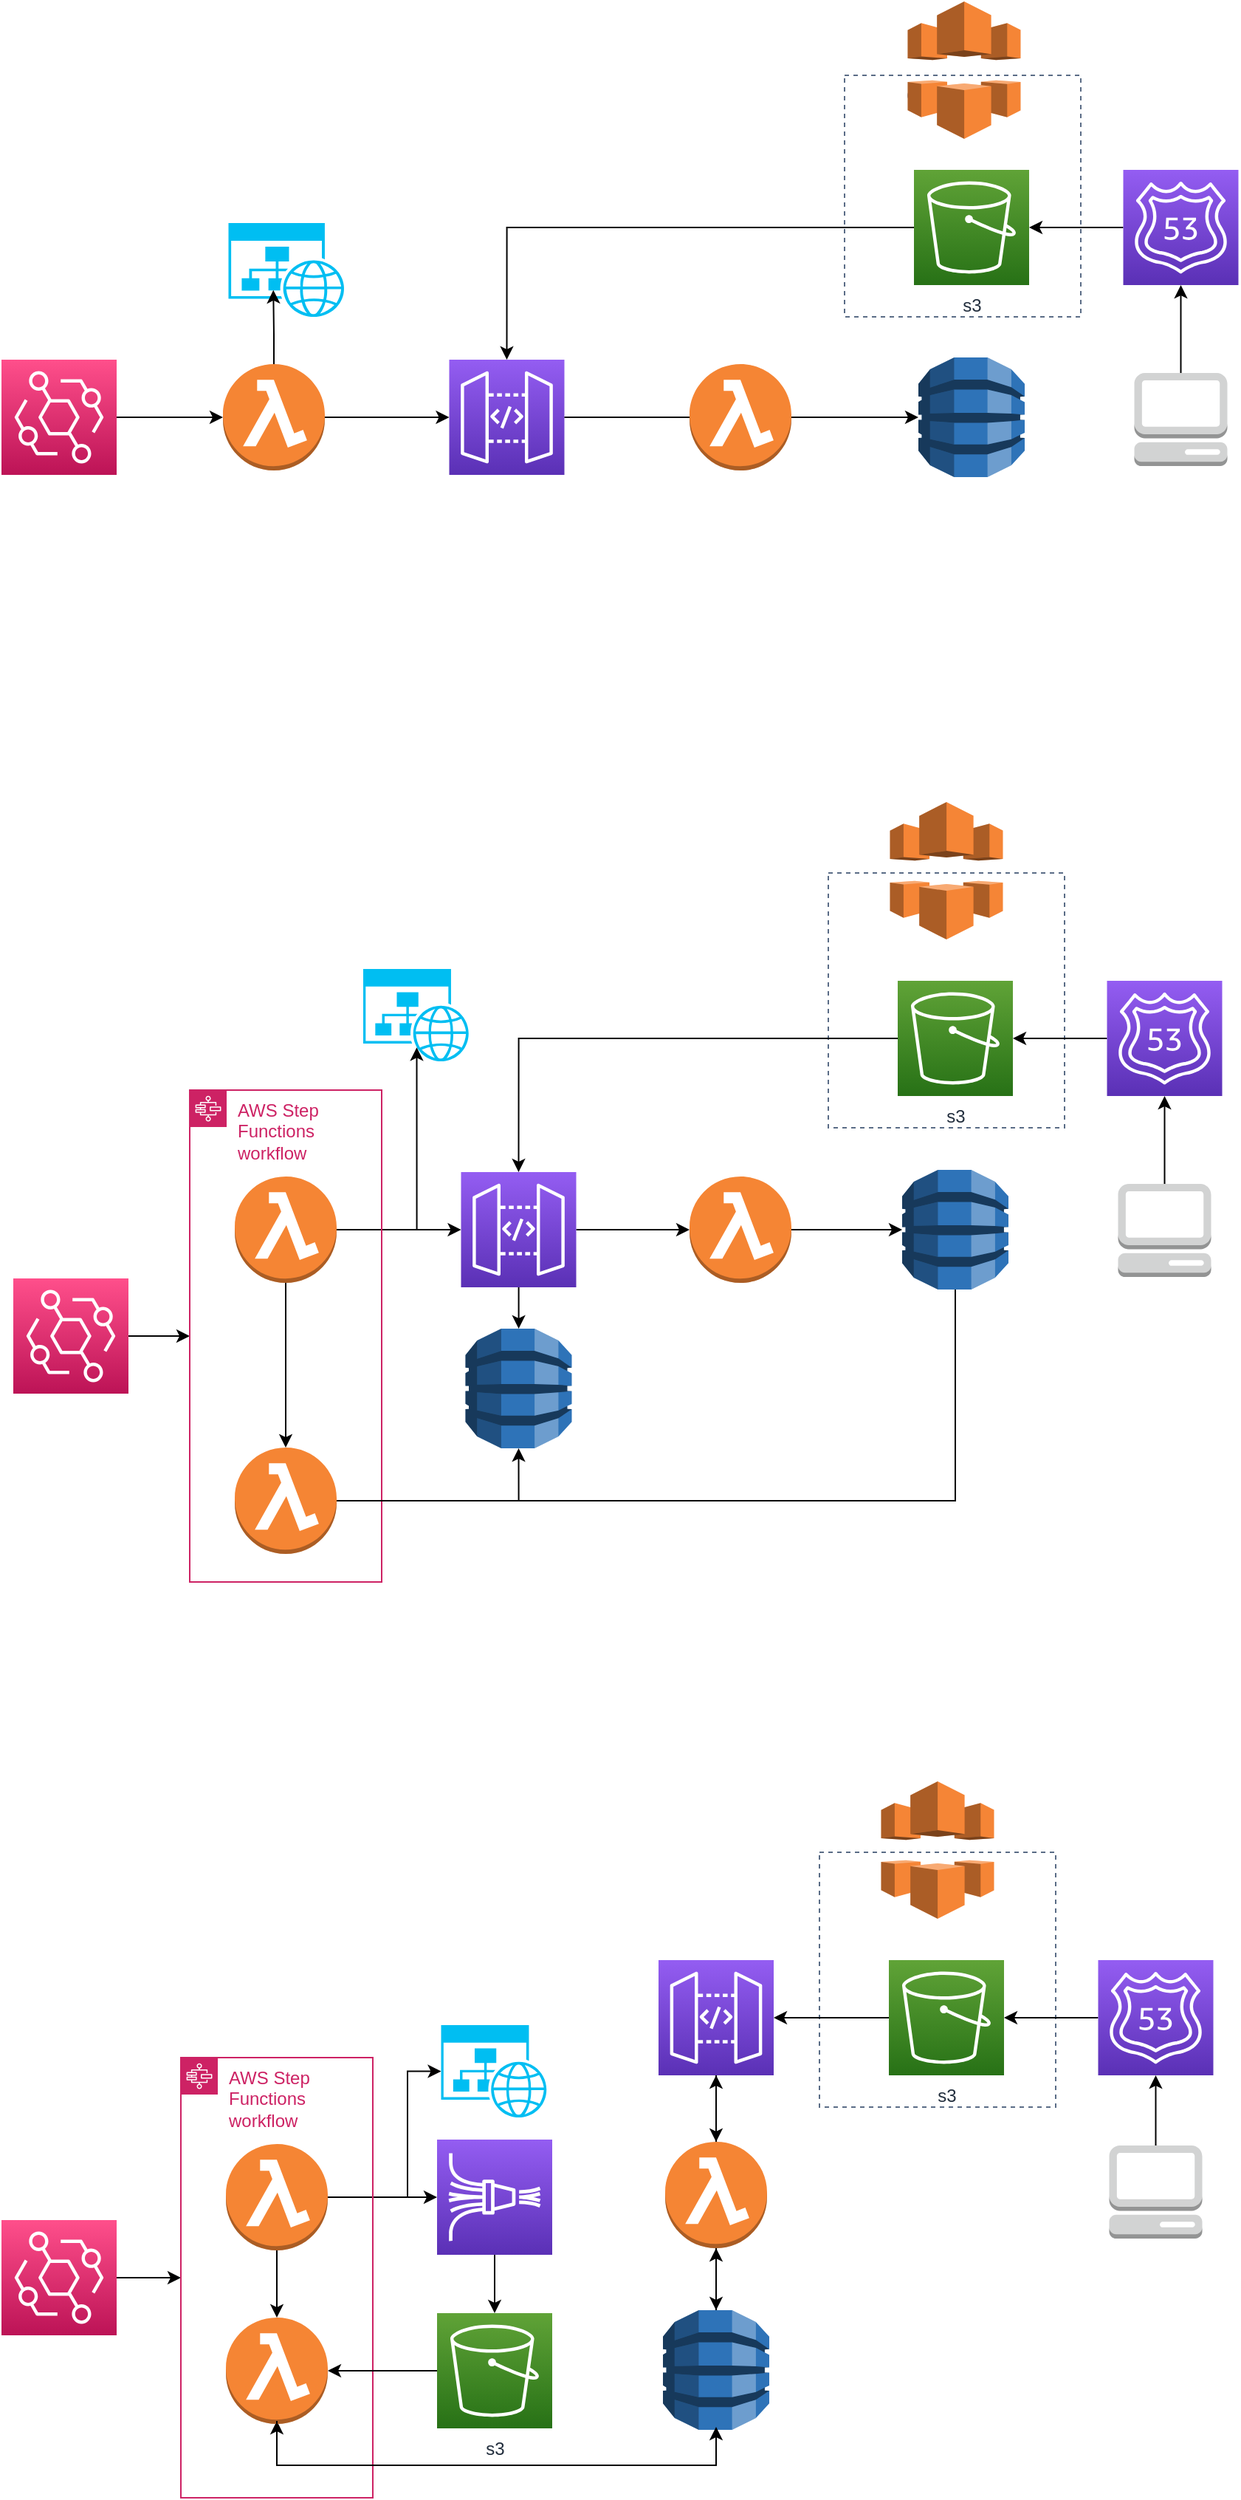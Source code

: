 <mxfile version="17.2.5" type="device"><diagram id="ZinWMsO7FBIjLri0TKju" name="Page-1"><mxGraphModel dx="1038" dy="539" grid="1" gridSize="10" guides="1" tooltips="1" connect="1" arrows="1" fold="1" page="1" pageScale="1" pageWidth="850" pageHeight="1100" math="0" shadow="0"><root><mxCell id="0"/><mxCell id="1" parent="0"/><mxCell id="NkeAy3szQX2z-7USvMgc-75" value="Generic group" style="fillColor=none;strokeColor=#5A6C86;dashed=1;verticalAlign=top;fontStyle=0;fontColor=#5A6C86;" parent="1" vertex="1"><mxGeometry x="565" y="670" width="160" height="172.5" as="geometry"/></mxCell><mxCell id="NkeAy3szQX2z-7USvMgc-37" value="Generic group" style="fillColor=none;strokeColor=#5A6C86;dashed=1;verticalAlign=top;fontStyle=0;fontColor=#5A6C86;" parent="1" vertex="1"><mxGeometry x="576" y="130" width="160" height="163.5" as="geometry"/></mxCell><mxCell id="NkeAy3szQX2z-7USvMgc-3" value="" style="outlineConnect=0;dashed=0;verticalLabelPosition=bottom;verticalAlign=top;align=center;html=1;shape=mxgraph.aws3.dynamo_db;fillColor=#2E73B8;gradientColor=none;" parent="1" vertex="1"><mxGeometry x="626" y="321" width="72" height="81" as="geometry"/></mxCell><mxCell id="NkeAy3szQX2z-7USvMgc-26" value="" style="edgeStyle=orthogonalEdgeStyle;rounded=0;orthogonalLoop=1;jettySize=auto;html=1;" parent="1" source="NkeAy3szQX2z-7USvMgc-7" target="NkeAy3szQX2z-7USvMgc-17" edge="1"><mxGeometry relative="1" as="geometry"/></mxCell><mxCell id="NkeAy3szQX2z-7USvMgc-7" value="" style="outlineConnect=0;dashed=0;verticalLabelPosition=bottom;verticalAlign=top;align=center;html=1;shape=mxgraph.aws3.management_console;fillColor=#D2D3D3;gradientColor=none;" parent="1" vertex="1"><mxGeometry x="772.25" y="331.5" width="63" height="63" as="geometry"/></mxCell><mxCell id="NkeAy3szQX2z-7USvMgc-13" value="" style="outlineConnect=0;dashed=0;verticalLabelPosition=bottom;verticalAlign=top;align=center;html=1;shape=mxgraph.aws3.cloudfront;fillColor=#F58536;gradientColor=none;" parent="1" vertex="1"><mxGeometry x="618.75" y="80" width="76.5" height="93" as="geometry"/></mxCell><mxCell id="NkeAy3szQX2z-7USvMgc-16" value="" style="verticalLabelPosition=bottom;html=1;verticalAlign=top;align=center;strokeColor=none;fillColor=#00BEF2;shape=mxgraph.azure.website_generic;pointerEvents=1;" parent="1" vertex="1"><mxGeometry x="158.75" y="230" width="79.5" height="63.5" as="geometry"/></mxCell><mxCell id="NkeAy3szQX2z-7USvMgc-27" value="" style="edgeStyle=orthogonalEdgeStyle;rounded=0;orthogonalLoop=1;jettySize=auto;html=1;" parent="1" source="NkeAy3szQX2z-7USvMgc-17" target="NkeAy3szQX2z-7USvMgc-19" edge="1"><mxGeometry relative="1" as="geometry"/></mxCell><mxCell id="NkeAy3szQX2z-7USvMgc-17" value="" style="sketch=0;points=[[0,0,0],[0.25,0,0],[0.5,0,0],[0.75,0,0],[1,0,0],[0,1,0],[0.25,1,0],[0.5,1,0],[0.75,1,0],[1,1,0],[0,0.25,0],[0,0.5,0],[0,0.75,0],[1,0.25,0],[1,0.5,0],[1,0.75,0]];outlineConnect=0;fontColor=#232F3E;gradientColor=#945DF2;gradientDirection=north;fillColor=#5A30B5;strokeColor=#ffffff;dashed=0;verticalLabelPosition=bottom;verticalAlign=top;align=center;html=1;fontSize=12;fontStyle=0;aspect=fixed;shape=mxgraph.aws4.resourceIcon;resIcon=mxgraph.aws4.route_53;" parent="1" vertex="1"><mxGeometry x="764.75" y="194" width="78" height="78" as="geometry"/></mxCell><mxCell id="NkeAy3szQX2z-7USvMgc-85" style="edgeStyle=orthogonalEdgeStyle;rounded=0;orthogonalLoop=1;jettySize=auto;html=1;exitX=0;exitY=0.5;exitDx=0;exitDy=0;exitPerimeter=0;entryX=0.5;entryY=0;entryDx=0;entryDy=0;entryPerimeter=0;" parent="1" source="NkeAy3szQX2z-7USvMgc-19" target="NkeAy3szQX2z-7USvMgc-5" edge="1"><mxGeometry relative="1" as="geometry"/></mxCell><mxCell id="NkeAy3szQX2z-7USvMgc-19" value="s3" style="sketch=0;points=[[0,0,0],[0.25,0,0],[0.5,0,0],[0.75,0,0],[1,0,0],[0,1,0],[0.25,1,0],[0.5,1,0],[0.75,1,0],[1,1,0],[0,0.25,0],[0,0.5,0],[0,0.75,0],[1,0.25,0],[1,0.5,0],[1,0.75,0]];outlineConnect=0;fontColor=#232F3E;gradientColor=#60A337;gradientDirection=north;fillColor=#277116;strokeColor=#ffffff;dashed=0;verticalLabelPosition=bottom;verticalAlign=top;align=center;html=1;fontSize=12;fontStyle=0;aspect=fixed;shape=mxgraph.aws4.resourceIcon;resIcon=mxgraph.aws4.s3;" parent="1" vertex="1"><mxGeometry x="623" y="194" width="78" height="78" as="geometry"/></mxCell><mxCell id="NkeAy3szQX2z-7USvMgc-23" value="" style="edgeStyle=orthogonalEdgeStyle;rounded=0;orthogonalLoop=1;jettySize=auto;html=1;startArrow=none;entryX=0;entryY=0.5;entryDx=0;entryDy=0;entryPerimeter=0;" parent="1" source="NkeAy3szQX2z-7USvMgc-83" target="NkeAy3szQX2z-7USvMgc-3" edge="1"><mxGeometry relative="1" as="geometry"><mxPoint x="283" y="317.5" as="targetPoint"/></mxGeometry></mxCell><mxCell id="NkeAy3szQX2z-7USvMgc-5" value="" style="sketch=0;points=[[0,0,0],[0.25,0,0],[0.5,0,0],[0.75,0,0],[1,0,0],[0,1,0],[0.25,1,0],[0.5,1,0],[0.75,1,0],[1,1,0],[0,0.25,0],[0,0.5,0],[0,0.75,0],[1,0.25,0],[1,0.5,0],[1,0.75,0]];outlineConnect=0;fontColor=#232F3E;gradientColor=#945DF2;gradientDirection=north;fillColor=#5A30B5;strokeColor=#ffffff;dashed=0;verticalLabelPosition=bottom;verticalAlign=top;align=center;html=1;fontSize=12;fontStyle=0;aspect=fixed;shape=mxgraph.aws4.resourceIcon;resIcon=mxgraph.aws4.api_gateway;" parent="1" vertex="1"><mxGeometry x="308.25" y="322.5" width="78" height="78" as="geometry"/></mxCell><mxCell id="NkeAy3szQX2z-7USvMgc-31" value="" style="edgeStyle=orthogonalEdgeStyle;rounded=0;orthogonalLoop=1;jettySize=auto;html=1;" parent="1" source="NkeAy3szQX2z-7USvMgc-30" target="NkeAy3szQX2z-7USvMgc-5" edge="1"><mxGeometry relative="1" as="geometry"/></mxCell><mxCell id="NkeAy3szQX2z-7USvMgc-32" value="" style="edgeStyle=orthogonalEdgeStyle;rounded=0;orthogonalLoop=1;jettySize=auto;html=1;entryX=0.382;entryY=0.715;entryDx=0;entryDy=0;entryPerimeter=0;" parent="1" source="NkeAy3szQX2z-7USvMgc-30" target="NkeAy3szQX2z-7USvMgc-16" edge="1"><mxGeometry relative="1" as="geometry"/></mxCell><mxCell id="NkeAy3szQX2z-7USvMgc-30" value="" style="outlineConnect=0;dashed=0;verticalLabelPosition=bottom;verticalAlign=top;align=center;html=1;shape=mxgraph.aws3.lambda_function;fillColor=#F58534;gradientColor=none;" parent="1" vertex="1"><mxGeometry x="155" y="325.5" width="69" height="72" as="geometry"/></mxCell><mxCell id="NkeAy3szQX2z-7USvMgc-35" value="" style="edgeStyle=orthogonalEdgeStyle;rounded=0;orthogonalLoop=1;jettySize=auto;html=1;" parent="1" source="NkeAy3szQX2z-7USvMgc-34" target="NkeAy3szQX2z-7USvMgc-30" edge="1"><mxGeometry relative="1" as="geometry"/></mxCell><mxCell id="NkeAy3szQX2z-7USvMgc-34" value="" style="sketch=0;points=[[0,0,0],[0.25,0,0],[0.5,0,0],[0.75,0,0],[1,0,0],[0,1,0],[0.25,1,0],[0.5,1,0],[0.75,1,0],[1,1,0],[0,0.25,0],[0,0.5,0],[0,0.75,0],[1,0.25,0],[1,0.5,0],[1,0.75,0]];outlineConnect=0;fontColor=#232F3E;gradientColor=#FF4F8B;gradientDirection=north;fillColor=#BC1356;strokeColor=#ffffff;dashed=0;verticalLabelPosition=bottom;verticalAlign=top;align=center;html=1;fontSize=12;fontStyle=0;aspect=fixed;shape=mxgraph.aws4.resourceIcon;resIcon=mxgraph.aws4.eventbridge;" parent="1" vertex="1"><mxGeometry x="5" y="322.5" width="78" height="78" as="geometry"/></mxCell><mxCell id="NkeAy3szQX2z-7USvMgc-57" value="" style="outlineConnect=0;dashed=0;verticalLabelPosition=bottom;verticalAlign=top;align=center;html=1;shape=mxgraph.aws3.dynamo_db;fillColor=#2E73B8;gradientColor=none;" parent="1" vertex="1"><mxGeometry x="615" y="871" width="72" height="81" as="geometry"/></mxCell><mxCell id="NkeAy3szQX2z-7USvMgc-58" value="" style="edgeStyle=orthogonalEdgeStyle;rounded=0;orthogonalLoop=1;jettySize=auto;html=1;" parent="1" source="NkeAy3szQX2z-7USvMgc-59" target="NkeAy3szQX2z-7USvMgc-63" edge="1"><mxGeometry relative="1" as="geometry"/></mxCell><mxCell id="NkeAy3szQX2z-7USvMgc-59" value="" style="outlineConnect=0;dashed=0;verticalLabelPosition=bottom;verticalAlign=top;align=center;html=1;shape=mxgraph.aws3.management_console;fillColor=#D2D3D3;gradientColor=none;" parent="1" vertex="1"><mxGeometry x="761.25" y="880.5" width="63" height="63" as="geometry"/></mxCell><mxCell id="NkeAy3szQX2z-7USvMgc-60" value="" style="outlineConnect=0;dashed=0;verticalLabelPosition=bottom;verticalAlign=top;align=center;html=1;shape=mxgraph.aws3.cloudfront;fillColor=#F58536;gradientColor=none;" parent="1" vertex="1"><mxGeometry x="606.75" y="622" width="76.5" height="93" as="geometry"/></mxCell><mxCell id="NkeAy3szQX2z-7USvMgc-61" value="" style="verticalLabelPosition=bottom;html=1;verticalAlign=top;align=center;strokeColor=none;fillColor=#00BEF2;shape=mxgraph.azure.website_generic;pointerEvents=1;" parent="1" vertex="1"><mxGeometry x="250" y="735" width="72.5" height="62.5" as="geometry"/></mxCell><mxCell id="NkeAy3szQX2z-7USvMgc-62" value="" style="edgeStyle=orthogonalEdgeStyle;rounded=0;orthogonalLoop=1;jettySize=auto;html=1;" parent="1" source="NkeAy3szQX2z-7USvMgc-63" target="NkeAy3szQX2z-7USvMgc-67" edge="1"><mxGeometry relative="1" as="geometry"/></mxCell><mxCell id="NkeAy3szQX2z-7USvMgc-63" value="" style="sketch=0;points=[[0,0,0],[0.25,0,0],[0.5,0,0],[0.75,0,0],[1,0,0],[0,1,0],[0.25,1,0],[0.5,1,0],[0.75,1,0],[1,1,0],[0,0.25,0],[0,0.5,0],[0,0.75,0],[1,0.25,0],[1,0.5,0],[1,0.75,0]];outlineConnect=0;fontColor=#232F3E;gradientColor=#945DF2;gradientDirection=north;fillColor=#5A30B5;strokeColor=#ffffff;dashed=0;verticalLabelPosition=bottom;verticalAlign=top;align=center;html=1;fontSize=12;fontStyle=0;aspect=fixed;shape=mxgraph.aws4.resourceIcon;resIcon=mxgraph.aws4.route_53;" parent="1" vertex="1"><mxGeometry x="753.75" y="743" width="78" height="78" as="geometry"/></mxCell><mxCell id="NkeAy3szQX2z-7USvMgc-86" style="edgeStyle=orthogonalEdgeStyle;rounded=0;orthogonalLoop=1;jettySize=auto;html=1;exitX=0;exitY=0.5;exitDx=0;exitDy=0;exitPerimeter=0;entryX=0.5;entryY=0;entryDx=0;entryDy=0;entryPerimeter=0;" parent="1" source="NkeAy3szQX2z-7USvMgc-67" target="NkeAy3szQX2z-7USvMgc-69" edge="1"><mxGeometry relative="1" as="geometry"/></mxCell><mxCell id="NkeAy3szQX2z-7USvMgc-67" value="s3" style="sketch=0;points=[[0,0,0],[0.25,0,0],[0.5,0,0],[0.75,0,0],[1,0,0],[0,1,0],[0.25,1,0],[0.5,1,0],[0.75,1,0],[1,1,0],[0,0.25,0],[0,0.5,0],[0,0.75,0],[1,0.25,0],[1,0.5,0],[1,0.75,0]];outlineConnect=0;fontColor=#232F3E;gradientColor=#60A337;gradientDirection=north;fillColor=#277116;strokeColor=#ffffff;dashed=0;verticalLabelPosition=bottom;verticalAlign=top;align=center;html=1;fontSize=12;fontStyle=0;aspect=fixed;shape=mxgraph.aws4.resourceIcon;resIcon=mxgraph.aws4.s3;" parent="1" vertex="1"><mxGeometry x="612" y="743" width="78" height="78" as="geometry"/></mxCell><mxCell id="NkeAy3szQX2z-7USvMgc-80" value="" style="edgeStyle=orthogonalEdgeStyle;rounded=0;orthogonalLoop=1;jettySize=auto;html=1;" parent="1" source="NkeAy3szQX2z-7USvMgc-69" target="NkeAy3szQX2z-7USvMgc-76" edge="1"><mxGeometry relative="1" as="geometry"/></mxCell><mxCell id="NkeAy3szQX2z-7USvMgc-95" value="" style="edgeStyle=orthogonalEdgeStyle;rounded=0;orthogonalLoop=1;jettySize=auto;html=1;" parent="1" source="NkeAy3szQX2z-7USvMgc-69" target="NkeAy3szQX2z-7USvMgc-94" edge="1"><mxGeometry relative="1" as="geometry"/></mxCell><mxCell id="NkeAy3szQX2z-7USvMgc-69" value="" style="sketch=0;points=[[0,0,0],[0.25,0,0],[0.5,0,0],[0.75,0,0],[1,0,0],[0,1,0],[0.25,1,0],[0.5,1,0],[0.75,1,0],[1,1,0],[0,0.25,0],[0,0.5,0],[0,0.75,0],[1,0.25,0],[1,0.5,0],[1,0.75,0]];outlineConnect=0;fontColor=#232F3E;gradientColor=#945DF2;gradientDirection=north;fillColor=#5A30B5;strokeColor=#ffffff;dashed=0;verticalLabelPosition=bottom;verticalAlign=top;align=center;html=1;fontSize=12;fontStyle=0;aspect=fixed;shape=mxgraph.aws4.resourceIcon;resIcon=mxgraph.aws4.api_gateway;" parent="1" vertex="1"><mxGeometry x="316.25" y="872.5" width="78" height="78" as="geometry"/></mxCell><mxCell id="NkeAy3szQX2z-7USvMgc-70" value="" style="edgeStyle=orthogonalEdgeStyle;rounded=0;orthogonalLoop=1;jettySize=auto;html=1;" parent="1" source="NkeAy3szQX2z-7USvMgc-72" target="NkeAy3szQX2z-7USvMgc-69" edge="1"><mxGeometry relative="1" as="geometry"/></mxCell><mxCell id="NkeAy3szQX2z-7USvMgc-79" value="" style="edgeStyle=orthogonalEdgeStyle;rounded=0;orthogonalLoop=1;jettySize=auto;html=1;" parent="1" source="NkeAy3szQX2z-7USvMgc-72" target="NkeAy3szQX2z-7USvMgc-77" edge="1"><mxGeometry relative="1" as="geometry"/></mxCell><mxCell id="NkeAy3szQX2z-7USvMgc-87" style="edgeStyle=orthogonalEdgeStyle;rounded=0;orthogonalLoop=1;jettySize=auto;html=1;exitX=1;exitY=0.5;exitDx=0;exitDy=0;exitPerimeter=0;entryX=0.5;entryY=0.85;entryDx=0;entryDy=0;entryPerimeter=0;" parent="1" source="NkeAy3szQX2z-7USvMgc-72" target="NkeAy3szQX2z-7USvMgc-61" edge="1"><mxGeometry relative="1" as="geometry"/></mxCell><mxCell id="NkeAy3szQX2z-7USvMgc-72" value="" style="outlineConnect=0;dashed=0;verticalLabelPosition=bottom;verticalAlign=top;align=center;html=1;shape=mxgraph.aws3.lambda_function;fillColor=#F58534;gradientColor=none;" parent="1" vertex="1"><mxGeometry x="163" y="875.5" width="69" height="72" as="geometry"/></mxCell><mxCell id="NkeAy3szQX2z-7USvMgc-73" value="" style="edgeStyle=orthogonalEdgeStyle;rounded=0;orthogonalLoop=1;jettySize=auto;html=1;" parent="1" source="NkeAy3szQX2z-7USvMgc-74" target="NkeAy3szQX2z-7USvMgc-82" edge="1"><mxGeometry relative="1" as="geometry"/></mxCell><mxCell id="NkeAy3szQX2z-7USvMgc-74" value="" style="sketch=0;points=[[0,0,0],[0.25,0,0],[0.5,0,0],[0.75,0,0],[1,0,0],[0,1,0],[0.25,1,0],[0.5,1,0],[0.75,1,0],[1,1,0],[0,0.25,0],[0,0.5,0],[0,0.75,0],[1,0.25,0],[1,0.5,0],[1,0.75,0]];outlineConnect=0;fontColor=#232F3E;gradientColor=#FF4F8B;gradientDirection=north;fillColor=#BC1356;strokeColor=#ffffff;dashed=0;verticalLabelPosition=bottom;verticalAlign=top;align=center;html=1;fontSize=12;fontStyle=0;aspect=fixed;shape=mxgraph.aws4.resourceIcon;resIcon=mxgraph.aws4.eventbridge;" parent="1" vertex="1"><mxGeometry x="13" y="944.5" width="78" height="78" as="geometry"/></mxCell><mxCell id="NkeAy3szQX2z-7USvMgc-78" style="edgeStyle=orthogonalEdgeStyle;rounded=0;orthogonalLoop=1;jettySize=auto;html=1;exitX=1;exitY=0.5;exitDx=0;exitDy=0;exitPerimeter=0;entryX=0.5;entryY=1;entryDx=0;entryDy=0;entryPerimeter=0;" parent="1" source="NkeAy3szQX2z-7USvMgc-77" target="NkeAy3szQX2z-7USvMgc-76" edge="1"><mxGeometry relative="1" as="geometry"/></mxCell><mxCell id="NkeAy3szQX2z-7USvMgc-77" value="" style="outlineConnect=0;dashed=0;verticalLabelPosition=bottom;verticalAlign=top;align=center;html=1;shape=mxgraph.aws3.lambda_function;fillColor=#F58534;gradientColor=none;" parent="1" vertex="1"><mxGeometry x="163" y="1059" width="69" height="72" as="geometry"/></mxCell><mxCell id="NkeAy3szQX2z-7USvMgc-82" value="AWS Step Functions workflow" style="points=[[0,0],[0.25,0],[0.5,0],[0.75,0],[1,0],[1,0.25],[1,0.5],[1,0.75],[1,1],[0.75,1],[0.5,1],[0.25,1],[0,1],[0,0.75],[0,0.5],[0,0.25]];outlineConnect=0;gradientColor=none;html=1;whiteSpace=wrap;fontSize=12;fontStyle=0;container=1;pointerEvents=0;collapsible=0;recursiveResize=0;shape=mxgraph.aws4.group;grIcon=mxgraph.aws4.group_aws_step_functions_workflow;strokeColor=#CD2264;fillColor=none;verticalAlign=top;align=left;spacingLeft=30;fontColor=#CD2264;dashed=0;" parent="1" vertex="1"><mxGeometry x="132.5" y="817" width="130" height="333" as="geometry"/></mxCell><mxCell id="NkeAy3szQX2z-7USvMgc-83" value="" style="outlineConnect=0;dashed=0;verticalLabelPosition=bottom;verticalAlign=top;align=center;html=1;shape=mxgraph.aws3.lambda_function;fillColor=#F58534;gradientColor=none;" parent="1" vertex="1"><mxGeometry x="471" y="325.5" width="69" height="72" as="geometry"/></mxCell><mxCell id="NkeAy3szQX2z-7USvMgc-84" value="" style="edgeStyle=orthogonalEdgeStyle;rounded=0;orthogonalLoop=1;jettySize=auto;html=1;startArrow=none;entryX=0;entryY=0.5;entryDx=0;entryDy=0;entryPerimeter=0;endArrow=none;" parent="1" source="NkeAy3szQX2z-7USvMgc-5" target="NkeAy3szQX2z-7USvMgc-83" edge="1"><mxGeometry relative="1" as="geometry"><mxPoint x="386.25" y="361.5" as="sourcePoint"/><mxPoint x="626" y="361.5" as="targetPoint"/></mxGeometry></mxCell><mxCell id="NkeAy3szQX2z-7USvMgc-76" value="" style="outlineConnect=0;dashed=0;verticalLabelPosition=bottom;verticalAlign=top;align=center;html=1;shape=mxgraph.aws3.dynamo_db;fillColor=#2E73B8;gradientColor=none;" parent="1" vertex="1"><mxGeometry x="319.25" y="978.5" width="72" height="81" as="geometry"/></mxCell><mxCell id="NkeAy3szQX2z-7USvMgc-92" value="" style="edgeStyle=orthogonalEdgeStyle;rounded=0;orthogonalLoop=1;jettySize=auto;html=1;exitX=1;exitY=0.5;exitDx=0;exitDy=0;exitPerimeter=0;endArrow=none;entryX=0.5;entryY=1;entryDx=0;entryDy=0;entryPerimeter=0;" parent="1" source="NkeAy3szQX2z-7USvMgc-77" target="NkeAy3szQX2z-7USvMgc-57" edge="1"><mxGeometry relative="1" as="geometry"><mxPoint x="232" y="1019" as="sourcePoint"/><mxPoint x="651" y="951" as="targetPoint"/></mxGeometry></mxCell><mxCell id="NkeAy3szQX2z-7USvMgc-96" value="" style="edgeStyle=orthogonalEdgeStyle;rounded=0;orthogonalLoop=1;jettySize=auto;html=1;" parent="1" source="NkeAy3szQX2z-7USvMgc-94" target="NkeAy3szQX2z-7USvMgc-57" edge="1"><mxGeometry relative="1" as="geometry"/></mxCell><mxCell id="NkeAy3szQX2z-7USvMgc-94" value="" style="outlineConnect=0;dashed=0;verticalLabelPosition=bottom;verticalAlign=top;align=center;html=1;shape=mxgraph.aws3.lambda_function;fillColor=#F58534;gradientColor=none;" parent="1" vertex="1"><mxGeometry x="471" y="875.5" width="69" height="72" as="geometry"/></mxCell><mxCell id="NkeAy3szQX2z-7USvMgc-97" value="Generic group" style="fillColor=none;strokeColor=#5A6C86;dashed=1;verticalAlign=top;fontStyle=0;fontColor=#5A6C86;" parent="1" vertex="1"><mxGeometry x="559" y="1333" width="160" height="172.5" as="geometry"/></mxCell><mxCell id="XR8ztwtiwkQ1aAwo8iZ5-2" style="edgeStyle=orthogonalEdgeStyle;rounded=0;orthogonalLoop=1;jettySize=auto;html=1;exitX=0.5;exitY=1;exitDx=0;exitDy=0;exitPerimeter=0;entryX=0.5;entryY=1;entryDx=0;entryDy=0;entryPerimeter=0;" edge="1" parent="1"><mxGeometry relative="1" as="geometry"><mxPoint x="489.0" y="1722" as="sourcePoint"/><mxPoint x="191.5" y="1718.0" as="targetPoint"/><Array as="points"><mxPoint x="489" y="1748"/><mxPoint x="192" y="1748"/></Array></mxGeometry></mxCell><mxCell id="XR8ztwtiwkQ1aAwo8iZ5-4" style="edgeStyle=orthogonalEdgeStyle;rounded=0;orthogonalLoop=1;jettySize=auto;html=1;exitX=0.5;exitY=0;exitDx=0;exitDy=0;exitPerimeter=0;" edge="1" parent="1" source="NkeAy3szQX2z-7USvMgc-98" target="NkeAy3szQX2z-7USvMgc-122"><mxGeometry relative="1" as="geometry"/></mxCell><mxCell id="NkeAy3szQX2z-7USvMgc-98" value="" style="outlineConnect=0;dashed=0;verticalLabelPosition=bottom;verticalAlign=top;align=center;html=1;shape=mxgraph.aws3.dynamo_db;fillColor=#2E73B8;gradientColor=none;" parent="1" vertex="1"><mxGeometry x="453" y="1643" width="72" height="81" as="geometry"/></mxCell><mxCell id="NkeAy3szQX2z-7USvMgc-99" value="" style="edgeStyle=orthogonalEdgeStyle;rounded=0;orthogonalLoop=1;jettySize=auto;html=1;" parent="1" source="NkeAy3szQX2z-7USvMgc-100" target="NkeAy3szQX2z-7USvMgc-104" edge="1"><mxGeometry relative="1" as="geometry"/></mxCell><mxCell id="NkeAy3szQX2z-7USvMgc-100" value="" style="outlineConnect=0;dashed=0;verticalLabelPosition=bottom;verticalAlign=top;align=center;html=1;shape=mxgraph.aws3.management_console;fillColor=#D2D3D3;gradientColor=none;" parent="1" vertex="1"><mxGeometry x="755.25" y="1531.5" width="63" height="63" as="geometry"/></mxCell><mxCell id="NkeAy3szQX2z-7USvMgc-101" value="" style="outlineConnect=0;dashed=0;verticalLabelPosition=bottom;verticalAlign=top;align=center;html=1;shape=mxgraph.aws3.cloudfront;fillColor=#F58536;gradientColor=none;" parent="1" vertex="1"><mxGeometry x="600.75" y="1285" width="76.5" height="93" as="geometry"/></mxCell><mxCell id="NkeAy3szQX2z-7USvMgc-102" value="" style="verticalLabelPosition=bottom;html=1;verticalAlign=top;align=center;strokeColor=none;fillColor=#00BEF2;shape=mxgraph.azure.website_generic;pointerEvents=1;" parent="1" vertex="1"><mxGeometry x="302.75" y="1450" width="72.5" height="62.5" as="geometry"/></mxCell><mxCell id="NkeAy3szQX2z-7USvMgc-103" value="" style="edgeStyle=orthogonalEdgeStyle;rounded=0;orthogonalLoop=1;jettySize=auto;html=1;" parent="1" source="NkeAy3szQX2z-7USvMgc-104" target="NkeAy3szQX2z-7USvMgc-106" edge="1"><mxGeometry relative="1" as="geometry"/></mxCell><mxCell id="NkeAy3szQX2z-7USvMgc-104" value="" style="sketch=0;points=[[0,0,0],[0.25,0,0],[0.5,0,0],[0.75,0,0],[1,0,0],[0,1,0],[0.25,1,0],[0.5,1,0],[0.75,1,0],[1,1,0],[0,0.25,0],[0,0.5,0],[0,0.75,0],[1,0.25,0],[1,0.5,0],[1,0.75,0]];outlineConnect=0;fontColor=#232F3E;gradientColor=#945DF2;gradientDirection=north;fillColor=#5A30B5;strokeColor=#ffffff;dashed=0;verticalLabelPosition=bottom;verticalAlign=top;align=center;html=1;fontSize=12;fontStyle=0;aspect=fixed;shape=mxgraph.aws4.resourceIcon;resIcon=mxgraph.aws4.route_53;" parent="1" vertex="1"><mxGeometry x="747.75" y="1406" width="78" height="78" as="geometry"/></mxCell><mxCell id="NkeAy3szQX2z-7USvMgc-105" style="edgeStyle=orthogonalEdgeStyle;rounded=0;orthogonalLoop=1;jettySize=auto;html=1;exitX=0;exitY=0.5;exitDx=0;exitDy=0;exitPerimeter=0;entryX=1;entryY=0.5;entryDx=0;entryDy=0;entryPerimeter=0;" parent="1" source="NkeAy3szQX2z-7USvMgc-106" target="NkeAy3szQX2z-7USvMgc-109" edge="1"><mxGeometry relative="1" as="geometry"/></mxCell><mxCell id="NkeAy3szQX2z-7USvMgc-106" value="s3" style="sketch=0;points=[[0,0,0],[0.25,0,0],[0.5,0,0],[0.75,0,0],[1,0,0],[0,1,0],[0.25,1,0],[0.5,1,0],[0.75,1,0],[1,1,0],[0,0.25,0],[0,0.5,0],[0,0.75,0],[1,0.25,0],[1,0.5,0],[1,0.75,0]];outlineConnect=0;fontColor=#232F3E;gradientColor=#60A337;gradientDirection=north;fillColor=#277116;strokeColor=#ffffff;dashed=0;verticalLabelPosition=bottom;verticalAlign=top;align=center;html=1;fontSize=12;fontStyle=0;aspect=fixed;shape=mxgraph.aws4.resourceIcon;resIcon=mxgraph.aws4.s3;" parent="1" vertex="1"><mxGeometry x="606" y="1406" width="78" height="78" as="geometry"/></mxCell><mxCell id="NkeAy3szQX2z-7USvMgc-108" value="" style="edgeStyle=orthogonalEdgeStyle;rounded=0;orthogonalLoop=1;jettySize=auto;html=1;" parent="1" source="NkeAy3szQX2z-7USvMgc-109" target="NkeAy3szQX2z-7USvMgc-122" edge="1"><mxGeometry relative="1" as="geometry"/></mxCell><mxCell id="NkeAy3szQX2z-7USvMgc-109" value="" style="sketch=0;points=[[0,0,0],[0.25,0,0],[0.5,0,0],[0.75,0,0],[1,0,0],[0,1,0],[0.25,1,0],[0.5,1,0],[0.75,1,0],[1,1,0],[0,0.25,0],[0,0.5,0],[0,0.75,0],[1,0.25,0],[1,0.5,0],[1,0.75,0]];outlineConnect=0;fontColor=#232F3E;gradientColor=#945DF2;gradientDirection=north;fillColor=#5A30B5;strokeColor=#ffffff;dashed=0;verticalLabelPosition=bottom;verticalAlign=top;align=center;html=1;fontSize=12;fontStyle=0;aspect=fixed;shape=mxgraph.aws4.resourceIcon;resIcon=mxgraph.aws4.api_gateway;" parent="1" vertex="1"><mxGeometry x="450" y="1406" width="78" height="78" as="geometry"/></mxCell><mxCell id="NkeAy3szQX2z-7USvMgc-111" value="" style="edgeStyle=orthogonalEdgeStyle;rounded=0;orthogonalLoop=1;jettySize=auto;html=1;" parent="1" source="NkeAy3szQX2z-7USvMgc-113" target="NkeAy3szQX2z-7USvMgc-117" edge="1"><mxGeometry relative="1" as="geometry"/></mxCell><mxCell id="NkeAy3szQX2z-7USvMgc-112" style="edgeStyle=orthogonalEdgeStyle;rounded=0;orthogonalLoop=1;jettySize=auto;html=1;exitX=1;exitY=0.5;exitDx=0;exitDy=0;exitPerimeter=0;entryX=0;entryY=0.5;entryDx=0;entryDy=0;entryPerimeter=0;" parent="1" source="NkeAy3szQX2z-7USvMgc-113" target="NkeAy3szQX2z-7USvMgc-102" edge="1"><mxGeometry relative="1" as="geometry"><Array as="points"><mxPoint x="280" y="1567"/><mxPoint x="280" y="1481"/></Array></mxGeometry></mxCell><mxCell id="NkeAy3szQX2z-7USvMgc-124" style="edgeStyle=orthogonalEdgeStyle;rounded=0;orthogonalLoop=1;jettySize=auto;html=1;exitX=1;exitY=0.5;exitDx=0;exitDy=0;exitPerimeter=0;entryX=0;entryY=0.5;entryDx=0;entryDy=0;entryPerimeter=0;" parent="1" source="NkeAy3szQX2z-7USvMgc-113" target="NkeAy3szQX2z-7USvMgc-123" edge="1"><mxGeometry relative="1" as="geometry"/></mxCell><mxCell id="NkeAy3szQX2z-7USvMgc-113" value="" style="outlineConnect=0;dashed=0;verticalLabelPosition=bottom;verticalAlign=top;align=center;html=1;shape=mxgraph.aws3.lambda_function;fillColor=#F58534;gradientColor=none;" parent="1" vertex="1"><mxGeometry x="157" y="1530.5" width="69" height="72" as="geometry"/></mxCell><mxCell id="NkeAy3szQX2z-7USvMgc-114" value="" style="edgeStyle=orthogonalEdgeStyle;rounded=0;orthogonalLoop=1;jettySize=auto;html=1;" parent="1" source="NkeAy3szQX2z-7USvMgc-115" target="NkeAy3szQX2z-7USvMgc-118" edge="1"><mxGeometry relative="1" as="geometry"/></mxCell><mxCell id="NkeAy3szQX2z-7USvMgc-115" value="" style="sketch=0;points=[[0,0,0],[0.25,0,0],[0.5,0,0],[0.75,0,0],[1,0,0],[0,1,0],[0.25,1,0],[0.5,1,0],[0.75,1,0],[1,1,0],[0,0.25,0],[0,0.5,0],[0,0.75,0],[1,0.25,0],[1,0.5,0],[1,0.75,0]];outlineConnect=0;fontColor=#232F3E;gradientColor=#FF4F8B;gradientDirection=north;fillColor=#BC1356;strokeColor=#ffffff;dashed=0;verticalLabelPosition=bottom;verticalAlign=top;align=center;html=1;fontSize=12;fontStyle=0;aspect=fixed;shape=mxgraph.aws4.resourceIcon;resIcon=mxgraph.aws4.eventbridge;" parent="1" vertex="1"><mxGeometry x="5" y="1582" width="78" height="78" as="geometry"/></mxCell><mxCell id="NkeAy3szQX2z-7USvMgc-118" value="AWS Step Functions workflow" style="points=[[0,0],[0.25,0],[0.5,0],[0.75,0],[1,0],[1,0.25],[1,0.5],[1,0.75],[1,1],[0.75,1],[0.5,1],[0.25,1],[0,1],[0,0.75],[0,0.5],[0,0.25]];outlineConnect=0;gradientColor=none;html=1;whiteSpace=wrap;fontSize=12;fontStyle=0;container=1;pointerEvents=0;collapsible=0;recursiveResize=0;shape=mxgraph.aws4.group;grIcon=mxgraph.aws4.group_aws_step_functions_workflow;strokeColor=#CD2264;fillColor=none;verticalAlign=top;align=left;spacingLeft=30;fontColor=#CD2264;dashed=0;" parent="1" vertex="1"><mxGeometry x="126.5" y="1472" width="130" height="298" as="geometry"/></mxCell><mxCell id="NkeAy3szQX2z-7USvMgc-117" value="" style="outlineConnect=0;dashed=0;verticalLabelPosition=bottom;verticalAlign=top;align=center;html=1;shape=mxgraph.aws3.lambda_function;fillColor=#F58534;gradientColor=none;" parent="NkeAy3szQX2z-7USvMgc-118" vertex="1"><mxGeometry x="30.5" y="176" width="69" height="72" as="geometry"/></mxCell><mxCell id="NkeAy3szQX2z-7USvMgc-121" value="" style="edgeStyle=orthogonalEdgeStyle;rounded=0;orthogonalLoop=1;jettySize=auto;html=1;" parent="1" source="NkeAy3szQX2z-7USvMgc-122" target="NkeAy3szQX2z-7USvMgc-98" edge="1"><mxGeometry relative="1" as="geometry"/></mxCell><mxCell id="XR8ztwtiwkQ1aAwo8iZ5-5" style="edgeStyle=orthogonalEdgeStyle;rounded=0;orthogonalLoop=1;jettySize=auto;html=1;exitX=0.5;exitY=0;exitDx=0;exitDy=0;exitPerimeter=0;entryX=0.5;entryY=1;entryDx=0;entryDy=0;entryPerimeter=0;" edge="1" parent="1" source="NkeAy3szQX2z-7USvMgc-122" target="NkeAy3szQX2z-7USvMgc-109"><mxGeometry relative="1" as="geometry"/></mxCell><mxCell id="NkeAy3szQX2z-7USvMgc-122" value="" style="outlineConnect=0;dashed=0;verticalLabelPosition=bottom;verticalAlign=top;align=center;html=1;shape=mxgraph.aws3.lambda_function;fillColor=#F58534;gradientColor=none;" parent="1" vertex="1"><mxGeometry x="454.5" y="1529" width="69" height="72" as="geometry"/></mxCell><mxCell id="NkeAy3szQX2z-7USvMgc-126" style="edgeStyle=orthogonalEdgeStyle;rounded=0;orthogonalLoop=1;jettySize=auto;html=1;exitX=0.5;exitY=1;exitDx=0;exitDy=0;exitPerimeter=0;entryX=0.5;entryY=0;entryDx=0;entryDy=0;entryPerimeter=0;" parent="1" source="NkeAy3szQX2z-7USvMgc-123" target="NkeAy3szQX2z-7USvMgc-125" edge="1"><mxGeometry relative="1" as="geometry"/></mxCell><mxCell id="NkeAy3szQX2z-7USvMgc-123" value="" style="sketch=0;points=[[0,0,0],[0.25,0,0],[0.5,0,0],[0.75,0,0],[1,0,0],[0,1,0],[0.25,1,0],[0.5,1,0],[0.75,1,0],[1,1,0],[0,0.25,0],[0,0.5,0],[0,0.75,0],[1,0.25,0],[1,0.5,0],[1,0.75,0]];outlineConnect=0;fontColor=#232F3E;gradientColor=#945DF2;gradientDirection=north;fillColor=#5A30B5;strokeColor=#ffffff;dashed=0;verticalLabelPosition=bottom;verticalAlign=top;align=center;html=1;fontSize=12;fontStyle=0;aspect=fixed;shape=mxgraph.aws4.resourceIcon;resIcon=mxgraph.aws4.kinesis_data_firehose;" parent="1" vertex="1"><mxGeometry x="300" y="1527.5" width="78" height="78" as="geometry"/></mxCell><mxCell id="XR8ztwtiwkQ1aAwo8iZ5-3" style="edgeStyle=orthogonalEdgeStyle;rounded=0;orthogonalLoop=1;jettySize=auto;html=1;exitX=0;exitY=0.5;exitDx=0;exitDy=0;exitPerimeter=0;" edge="1" parent="1" source="NkeAy3szQX2z-7USvMgc-125" target="NkeAy3szQX2z-7USvMgc-117"><mxGeometry relative="1" as="geometry"/></mxCell><mxCell id="NkeAy3szQX2z-7USvMgc-125" value="s3" style="sketch=0;points=[[0,0,0],[0.25,0,0],[0.5,0,0],[0.75,0,0],[1,0,0],[0,1,0],[0.25,1,0],[0.5,1,0],[0.75,1,0],[1,1,0],[0,0.25,0],[0,0.5,0],[0,0.75,0],[1,0.25,0],[1,0.5,0],[1,0.75,0]];outlineConnect=0;fontColor=#232F3E;gradientColor=#60A337;gradientDirection=north;fillColor=#277116;strokeColor=#ffffff;dashed=0;verticalLabelPosition=bottom;verticalAlign=top;align=center;html=1;fontSize=12;fontStyle=0;aspect=fixed;shape=mxgraph.aws4.resourceIcon;resIcon=mxgraph.aws4.s3;" parent="1" vertex="1"><mxGeometry x="300" y="1645" width="78" height="78" as="geometry"/></mxCell><mxCell id="NkeAy3szQX2z-7USvMgc-127" style="edgeStyle=orthogonalEdgeStyle;rounded=0;orthogonalLoop=1;jettySize=auto;html=1;exitX=0.5;exitY=1;exitDx=0;exitDy=0;exitPerimeter=0;entryX=0.5;entryY=1;entryDx=0;entryDy=0;entryPerimeter=0;" parent="1" edge="1"><mxGeometry relative="1" as="geometry"><mxPoint x="191.5" y="1718.0" as="sourcePoint"/><mxPoint x="489.0" y="1722" as="targetPoint"/><Array as="points"><mxPoint x="192" y="1748"/><mxPoint x="489" y="1748"/></Array></mxGeometry></mxCell></root></mxGraphModel></diagram></mxfile>